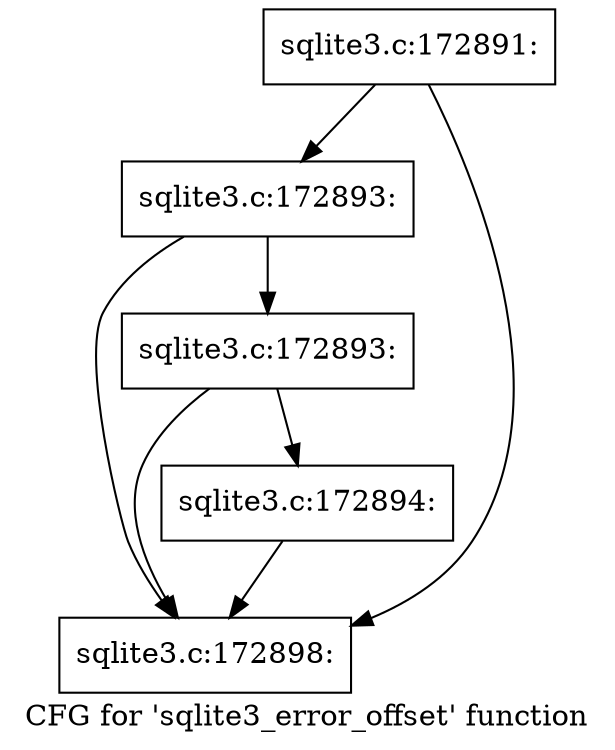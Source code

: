 digraph "CFG for 'sqlite3_error_offset' function" {
	label="CFG for 'sqlite3_error_offset' function";

	Node0x55c0f6a61d10 [shape=record,label="{sqlite3.c:172891:}"];
	Node0x55c0f6a61d10 -> Node0x55c0f6a660a0;
	Node0x55c0f6a61d10 -> Node0x55c0f6a66000;
	Node0x55c0f6a660a0 [shape=record,label="{sqlite3.c:172893:}"];
	Node0x55c0f6a660a0 -> Node0x55c0f6a66050;
	Node0x55c0f6a660a0 -> Node0x55c0f6a66000;
	Node0x55c0f6a66050 [shape=record,label="{sqlite3.c:172893:}"];
	Node0x55c0f6a66050 -> Node0x55c0f6a622a0;
	Node0x55c0f6a66050 -> Node0x55c0f6a66000;
	Node0x55c0f6a622a0 [shape=record,label="{sqlite3.c:172894:}"];
	Node0x55c0f6a622a0 -> Node0x55c0f6a66000;
	Node0x55c0f6a66000 [shape=record,label="{sqlite3.c:172898:}"];
}
